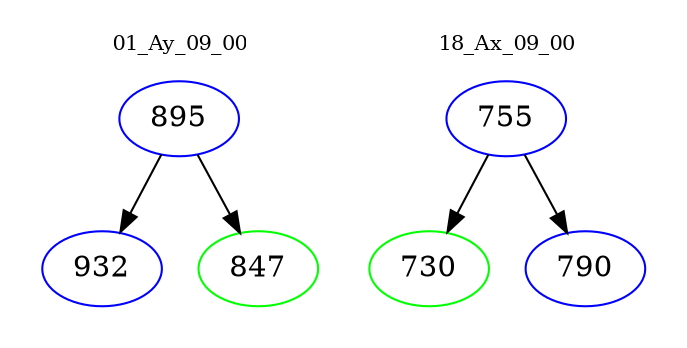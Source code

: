 digraph{
subgraph cluster_0 {
color = white
label = "01_Ay_09_00";
fontsize=10;
T0_895 [label="895", color="blue"]
T0_895 -> T0_932 [color="black"]
T0_932 [label="932", color="blue"]
T0_895 -> T0_847 [color="black"]
T0_847 [label="847", color="green"]
}
subgraph cluster_1 {
color = white
label = "18_Ax_09_00";
fontsize=10;
T1_755 [label="755", color="blue"]
T1_755 -> T1_730 [color="black"]
T1_730 [label="730", color="green"]
T1_755 -> T1_790 [color="black"]
T1_790 [label="790", color="blue"]
}
}
